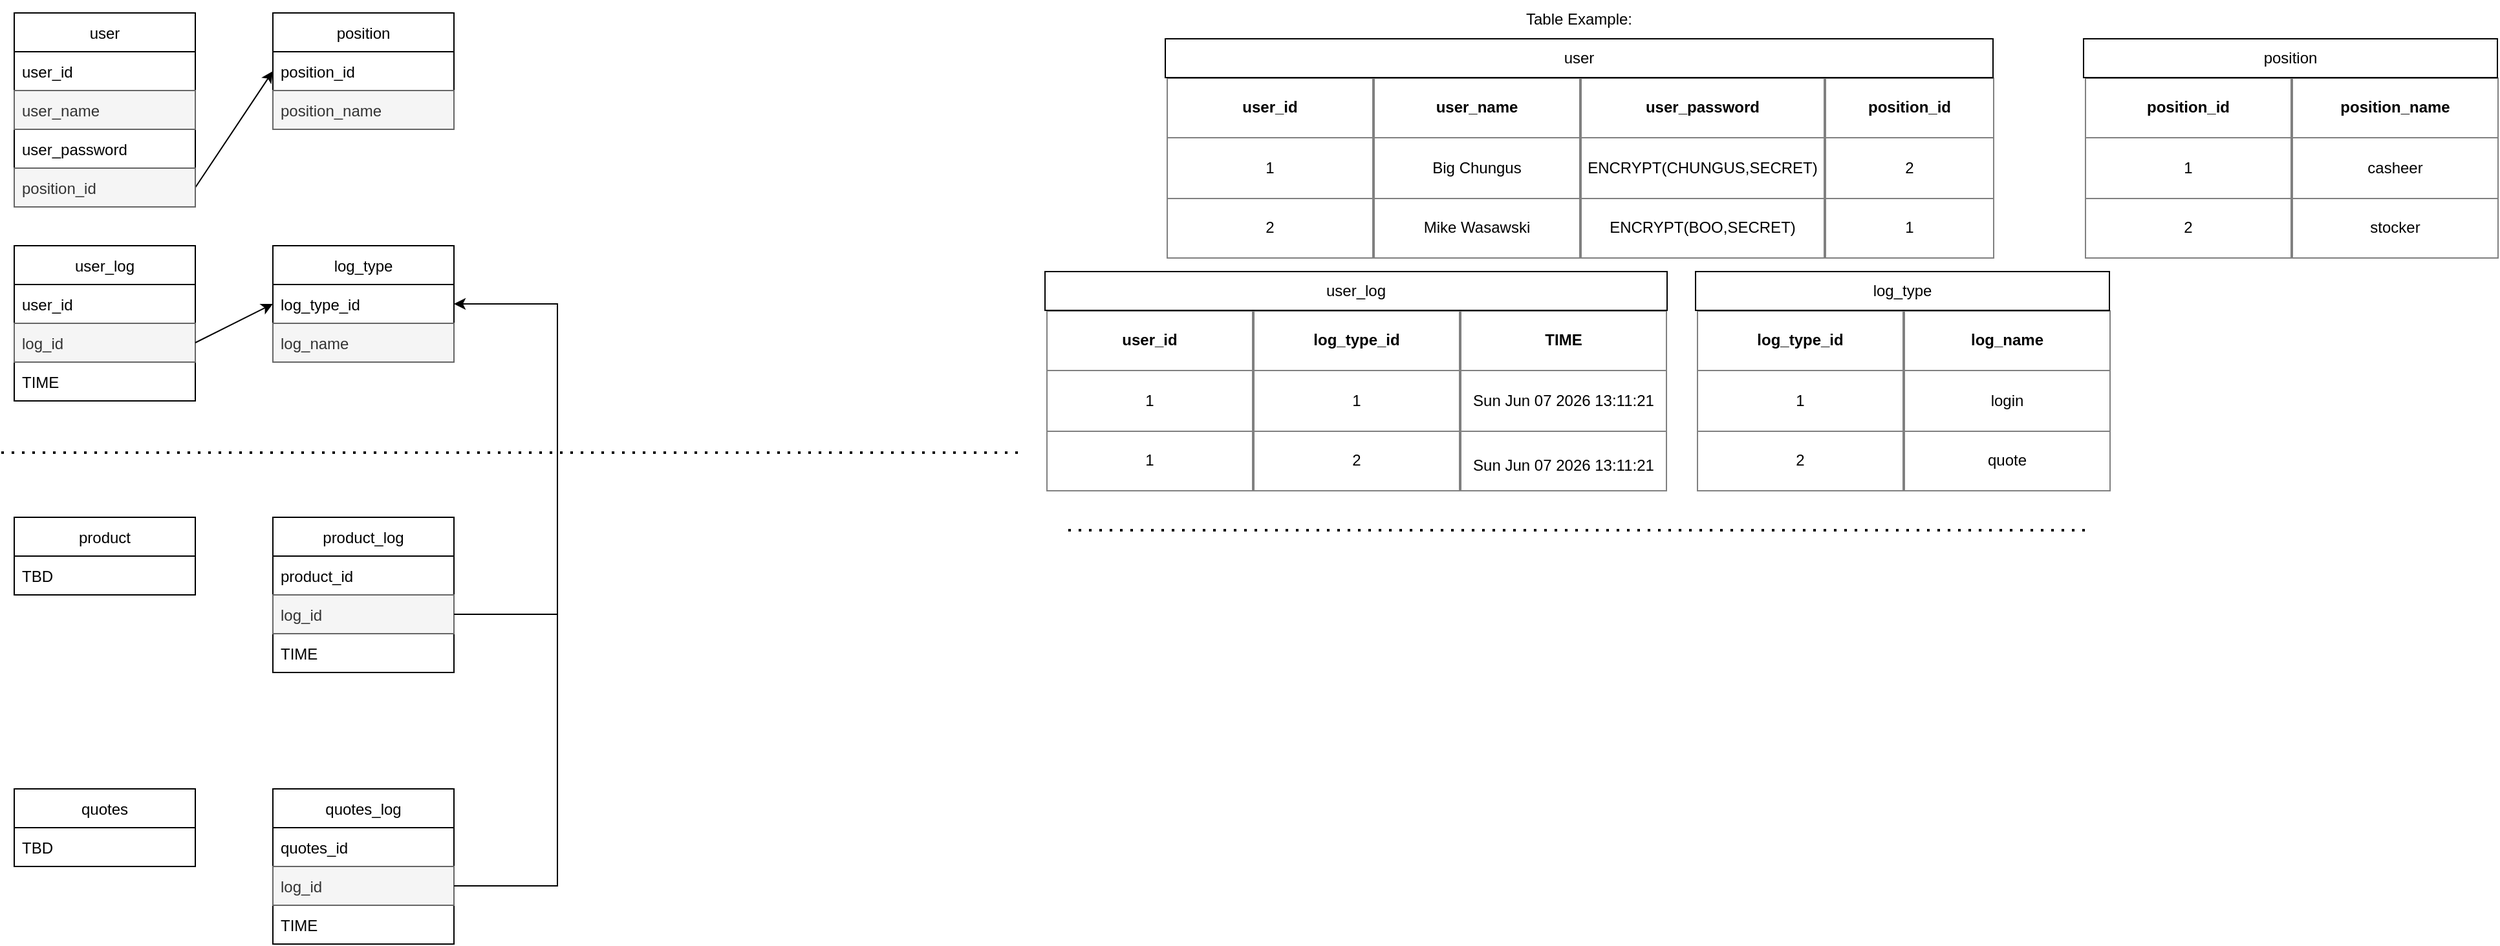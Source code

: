 <mxfile version="17.2.2" type="github">
  <diagram id="xmaVG70BLWrnKLCdJoIQ" name="Page-1">
    <mxGraphModel dx="2426" dy="934" grid="1" gridSize="10" guides="1" tooltips="1" connect="1" arrows="1" fold="1" page="1" pageScale="1" pageWidth="827" pageHeight="1169" math="0" shadow="0">
      <root>
        <mxCell id="0" />
        <mxCell id="1" parent="0" />
        <mxCell id="Pyv1nDUhi0sNAyIKiSqk-9" value="" style="endArrow=classic;html=1;rounded=0;exitX=1;exitY=0.5;exitDx=0;exitDy=0;entryX=0;entryY=0.5;entryDx=0;entryDy=0;" parent="1" source="Pyv1nDUhi0sNAyIKiSqk-36" target="Pyv1nDUhi0sNAyIKiSqk-19" edge="1">
          <mxGeometry width="50" height="50" relative="1" as="geometry">
            <mxPoint x="10" y="185.0" as="sourcePoint" />
            <mxPoint x="229.4" y="66.56" as="targetPoint" />
          </mxGeometry>
        </mxCell>
        <mxCell id="Pyv1nDUhi0sNAyIKiSqk-18" value="position" style="swimlane;fontStyle=0;childLayout=stackLayout;horizontal=1;startSize=30;horizontalStack=0;resizeParent=1;resizeParentMax=0;resizeLast=0;collapsible=1;marginBottom=0;" parent="1" vertex="1">
          <mxGeometry x="230" y="30" width="140" height="90" as="geometry" />
        </mxCell>
        <mxCell id="Pyv1nDUhi0sNAyIKiSqk-19" value="position_id" style="text;strokeColor=none;fillColor=none;align=left;verticalAlign=middle;spacingLeft=4;spacingRight=4;overflow=hidden;points=[[0,0.5],[1,0.5]];portConstraint=eastwest;rotatable=0;" parent="Pyv1nDUhi0sNAyIKiSqk-18" vertex="1">
          <mxGeometry y="30" width="140" height="30" as="geometry" />
        </mxCell>
        <mxCell id="Pyv1nDUhi0sNAyIKiSqk-20" value="position_name" style="text;strokeColor=#666666;fillColor=#f5f5f5;align=left;verticalAlign=middle;spacingLeft=4;spacingRight=4;overflow=hidden;points=[[0,0.5],[1,0.5]];portConstraint=eastwest;rotatable=0;fontColor=#333333;" parent="Pyv1nDUhi0sNAyIKiSqk-18" vertex="1">
          <mxGeometry y="60" width="140" height="30" as="geometry" />
        </mxCell>
        <mxCell id="Pyv1nDUhi0sNAyIKiSqk-22" value="user_log" style="swimlane;fontStyle=0;childLayout=stackLayout;horizontal=1;startSize=30;horizontalStack=0;resizeParent=1;resizeParentMax=0;resizeLast=0;collapsible=1;marginBottom=0;" parent="1" vertex="1">
          <mxGeometry x="30" y="210" width="140" height="120" as="geometry" />
        </mxCell>
        <mxCell id="Pyv1nDUhi0sNAyIKiSqk-23" value="user_id" style="text;strokeColor=none;fillColor=none;align=left;verticalAlign=middle;spacingLeft=4;spacingRight=4;overflow=hidden;points=[[0,0.5],[1,0.5]];portConstraint=eastwest;rotatable=0;" parent="Pyv1nDUhi0sNAyIKiSqk-22" vertex="1">
          <mxGeometry y="30" width="140" height="30" as="geometry" />
        </mxCell>
        <mxCell id="Pyv1nDUhi0sNAyIKiSqk-26" value="log_id" style="text;strokeColor=#666666;fillColor=#f5f5f5;align=left;verticalAlign=middle;spacingLeft=4;spacingRight=4;overflow=hidden;points=[[0,0.5],[1,0.5]];portConstraint=eastwest;rotatable=0;fontColor=#333333;" parent="Pyv1nDUhi0sNAyIKiSqk-22" vertex="1">
          <mxGeometry y="60" width="140" height="30" as="geometry" />
        </mxCell>
        <mxCell id="Pyv1nDUhi0sNAyIKiSqk-24" value="TIME" style="text;strokeColor=none;fillColor=none;align=left;verticalAlign=middle;spacingLeft=4;spacingRight=4;overflow=hidden;points=[[0,0.5],[1,0.5]];portConstraint=eastwest;rotatable=0;" parent="Pyv1nDUhi0sNAyIKiSqk-22" vertex="1">
          <mxGeometry y="90" width="140" height="30" as="geometry" />
        </mxCell>
        <mxCell id="Pyv1nDUhi0sNAyIKiSqk-27" value="log_type" style="swimlane;fontStyle=0;childLayout=stackLayout;horizontal=1;startSize=30;horizontalStack=0;resizeParent=1;resizeParentMax=0;resizeLast=0;collapsible=1;marginBottom=0;" parent="1" vertex="1">
          <mxGeometry x="230" y="210" width="140" height="90" as="geometry" />
        </mxCell>
        <mxCell id="Pyv1nDUhi0sNAyIKiSqk-28" value="log_type_id" style="text;strokeColor=none;fillColor=none;align=left;verticalAlign=middle;spacingLeft=4;spacingRight=4;overflow=hidden;points=[[0,0.5],[1,0.5]];portConstraint=eastwest;rotatable=0;" parent="Pyv1nDUhi0sNAyIKiSqk-27" vertex="1">
          <mxGeometry y="30" width="140" height="30" as="geometry" />
        </mxCell>
        <mxCell id="Pyv1nDUhi0sNAyIKiSqk-29" value="log_name" style="text;strokeColor=#666666;fillColor=#f5f5f5;align=left;verticalAlign=middle;spacingLeft=4;spacingRight=4;overflow=hidden;points=[[0,0.5],[1,0.5]];portConstraint=eastwest;rotatable=0;fontColor=#333333;" parent="Pyv1nDUhi0sNAyIKiSqk-27" vertex="1">
          <mxGeometry y="60" width="140" height="30" as="geometry" />
        </mxCell>
        <mxCell id="Pyv1nDUhi0sNAyIKiSqk-31" value="" style="endArrow=classic;html=1;rounded=0;entryX=0;entryY=0.5;entryDx=0;entryDy=0;exitX=1;exitY=0.5;exitDx=0;exitDy=0;" parent="1" source="Pyv1nDUhi0sNAyIKiSqk-26" target="Pyv1nDUhi0sNAyIKiSqk-28" edge="1">
          <mxGeometry width="50" height="50" relative="1" as="geometry">
            <mxPoint x="150" y="280" as="sourcePoint" />
            <mxPoint x="200" y="230" as="targetPoint" />
          </mxGeometry>
        </mxCell>
        <mxCell id="Pyv1nDUhi0sNAyIKiSqk-32" value="user" style="swimlane;fontStyle=0;childLayout=stackLayout;horizontal=1;startSize=30;horizontalStack=0;resizeParent=1;resizeParentMax=0;resizeLast=0;collapsible=1;marginBottom=0;" parent="1" vertex="1">
          <mxGeometry x="30" y="30" width="140" height="150" as="geometry" />
        </mxCell>
        <mxCell id="Pyv1nDUhi0sNAyIKiSqk-33" value="user_id" style="text;strokeColor=none;fillColor=none;align=left;verticalAlign=middle;spacingLeft=4;spacingRight=4;overflow=hidden;points=[[0,0.5],[1,0.5]];portConstraint=eastwest;rotatable=0;" parent="Pyv1nDUhi0sNAyIKiSqk-32" vertex="1">
          <mxGeometry y="30" width="140" height="30" as="geometry" />
        </mxCell>
        <mxCell id="Pyv1nDUhi0sNAyIKiSqk-34" value="user_name" style="text;strokeColor=#666666;fillColor=#f5f5f5;align=left;verticalAlign=middle;spacingLeft=4;spacingRight=4;overflow=hidden;points=[[0,0.5],[1,0.5]];portConstraint=eastwest;rotatable=0;fontColor=#333333;" parent="Pyv1nDUhi0sNAyIKiSqk-32" vertex="1">
          <mxGeometry y="60" width="140" height="30" as="geometry" />
        </mxCell>
        <mxCell id="Pyv1nDUhi0sNAyIKiSqk-35" value="user_password" style="text;strokeColor=none;fillColor=none;align=left;verticalAlign=middle;spacingLeft=4;spacingRight=4;overflow=hidden;points=[[0,0.5],[1,0.5]];portConstraint=eastwest;rotatable=0;" parent="Pyv1nDUhi0sNAyIKiSqk-32" vertex="1">
          <mxGeometry y="90" width="140" height="30" as="geometry" />
        </mxCell>
        <mxCell id="Pyv1nDUhi0sNAyIKiSqk-36" value="position_id" style="text;strokeColor=#666666;fillColor=#f5f5f5;align=left;verticalAlign=middle;spacingLeft=4;spacingRight=4;overflow=hidden;points=[[0,0.5],[1,0.5]];portConstraint=eastwest;rotatable=0;fontColor=#333333;" parent="Pyv1nDUhi0sNAyIKiSqk-32" vertex="1">
          <mxGeometry y="120" width="140" height="30" as="geometry" />
        </mxCell>
        <mxCell id="Pyv1nDUhi0sNAyIKiSqk-37" value="product" style="swimlane;fontStyle=0;childLayout=stackLayout;horizontal=1;startSize=30;horizontalStack=0;resizeParent=1;resizeParentMax=0;resizeLast=0;collapsible=1;marginBottom=0;" parent="1" vertex="1">
          <mxGeometry x="30" y="420" width="140" height="60" as="geometry" />
        </mxCell>
        <mxCell id="Pyv1nDUhi0sNAyIKiSqk-38" value="TBD" style="text;strokeColor=none;fillColor=none;align=left;verticalAlign=middle;spacingLeft=4;spacingRight=4;overflow=hidden;points=[[0,0.5],[1,0.5]];portConstraint=eastwest;rotatable=0;" parent="Pyv1nDUhi0sNAyIKiSqk-37" vertex="1">
          <mxGeometry y="30" width="140" height="30" as="geometry" />
        </mxCell>
        <mxCell id="Pyv1nDUhi0sNAyIKiSqk-41" value="" style="endArrow=none;dashed=1;html=1;dashPattern=1 3;strokeWidth=2;rounded=0;" parent="1" edge="1">
          <mxGeometry width="50" height="50" relative="1" as="geometry">
            <mxPoint x="20" y="370" as="sourcePoint" />
            <mxPoint x="810" y="370" as="targetPoint" />
          </mxGeometry>
        </mxCell>
        <mxCell id="Pyv1nDUhi0sNAyIKiSqk-42" value="product_log" style="swimlane;fontStyle=0;childLayout=stackLayout;horizontal=1;startSize=30;horizontalStack=0;resizeParent=1;resizeParentMax=0;resizeLast=0;collapsible=1;marginBottom=0;" parent="1" vertex="1">
          <mxGeometry x="230" y="420" width="140" height="120" as="geometry" />
        </mxCell>
        <mxCell id="Pyv1nDUhi0sNAyIKiSqk-45" value="product_id" style="text;strokeColor=none;fillColor=none;align=left;verticalAlign=middle;spacingLeft=4;spacingRight=4;overflow=hidden;points=[[0,0.5],[1,0.5]];portConstraint=eastwest;rotatable=0;" parent="Pyv1nDUhi0sNAyIKiSqk-42" vertex="1">
          <mxGeometry y="30" width="140" height="30" as="geometry" />
        </mxCell>
        <mxCell id="Pyv1nDUhi0sNAyIKiSqk-44" value="log_id" style="text;strokeColor=#666666;fillColor=#f5f5f5;align=left;verticalAlign=middle;spacingLeft=4;spacingRight=4;overflow=hidden;points=[[0,0.5],[1,0.5]];portConstraint=eastwest;rotatable=0;fontColor=#333333;" parent="Pyv1nDUhi0sNAyIKiSqk-42" vertex="1">
          <mxGeometry y="60" width="140" height="30" as="geometry" />
        </mxCell>
        <mxCell id="Pyv1nDUhi0sNAyIKiSqk-46" value="TIME" style="text;strokeColor=none;fillColor=none;align=left;verticalAlign=middle;spacingLeft=4;spacingRight=4;overflow=hidden;points=[[0,0.5],[1,0.5]];portConstraint=eastwest;rotatable=0;" parent="Pyv1nDUhi0sNAyIKiSqk-42" vertex="1">
          <mxGeometry y="90" width="140" height="30" as="geometry" />
        </mxCell>
        <mxCell id="Pyv1nDUhi0sNAyIKiSqk-47" value="quotes" style="swimlane;fontStyle=0;childLayout=stackLayout;horizontal=1;startSize=30;horizontalStack=0;resizeParent=1;resizeParentMax=0;resizeLast=0;collapsible=1;marginBottom=0;" parent="1" vertex="1">
          <mxGeometry x="30" y="630" width="140" height="60" as="geometry" />
        </mxCell>
        <mxCell id="Pyv1nDUhi0sNAyIKiSqk-48" value="TBD" style="text;strokeColor=none;fillColor=none;align=left;verticalAlign=middle;spacingLeft=4;spacingRight=4;overflow=hidden;points=[[0,0.5],[1,0.5]];portConstraint=eastwest;rotatable=0;" parent="Pyv1nDUhi0sNAyIKiSqk-47" vertex="1">
          <mxGeometry y="30" width="140" height="30" as="geometry" />
        </mxCell>
        <mxCell id="Pyv1nDUhi0sNAyIKiSqk-51" value="quotes_log" style="swimlane;fontStyle=0;childLayout=stackLayout;horizontal=1;startSize=30;horizontalStack=0;resizeParent=1;resizeParentMax=0;resizeLast=0;collapsible=1;marginBottom=0;" parent="1" vertex="1">
          <mxGeometry x="230" y="630" width="140" height="120" as="geometry" />
        </mxCell>
        <mxCell id="Pyv1nDUhi0sNAyIKiSqk-52" value="quotes_id" style="text;strokeColor=none;fillColor=none;align=left;verticalAlign=middle;spacingLeft=4;spacingRight=4;overflow=hidden;points=[[0,0.5],[1,0.5]];portConstraint=eastwest;rotatable=0;" parent="Pyv1nDUhi0sNAyIKiSqk-51" vertex="1">
          <mxGeometry y="30" width="140" height="30" as="geometry" />
        </mxCell>
        <mxCell id="Pyv1nDUhi0sNAyIKiSqk-53" value="log_id" style="text;strokeColor=#666666;fillColor=#f5f5f5;align=left;verticalAlign=middle;spacingLeft=4;spacingRight=4;overflow=hidden;points=[[0,0.5],[1,0.5]];portConstraint=eastwest;rotatable=0;fontColor=#333333;" parent="Pyv1nDUhi0sNAyIKiSqk-51" vertex="1">
          <mxGeometry y="60" width="140" height="30" as="geometry" />
        </mxCell>
        <mxCell id="Pyv1nDUhi0sNAyIKiSqk-54" value="TIME" style="text;strokeColor=none;fillColor=none;align=left;verticalAlign=middle;spacingLeft=4;spacingRight=4;overflow=hidden;points=[[0,0.5],[1,0.5]];portConstraint=eastwest;rotatable=0;" parent="Pyv1nDUhi0sNAyIKiSqk-51" vertex="1">
          <mxGeometry y="90" width="140" height="30" as="geometry" />
        </mxCell>
        <mxCell id="Pyv1nDUhi0sNAyIKiSqk-55" value="" style="endArrow=classic;html=1;rounded=0;exitX=1;exitY=0.5;exitDx=0;exitDy=0;entryX=1;entryY=0.5;entryDx=0;entryDy=0;" parent="1" source="Pyv1nDUhi0sNAyIKiSqk-44" target="Pyv1nDUhi0sNAyIKiSqk-28" edge="1">
          <mxGeometry width="50" height="50" relative="1" as="geometry">
            <mxPoint x="570" y="510" as="sourcePoint" />
            <mxPoint x="620" y="460" as="targetPoint" />
            <Array as="points">
              <mxPoint x="450" y="495" />
              <mxPoint x="450" y="255" />
            </Array>
          </mxGeometry>
        </mxCell>
        <mxCell id="Pyv1nDUhi0sNAyIKiSqk-56" value="" style="endArrow=none;html=1;rounded=0;exitX=1;exitY=0.5;exitDx=0;exitDy=0;" parent="1" source="Pyv1nDUhi0sNAyIKiSqk-53" edge="1">
          <mxGeometry width="50" height="50" relative="1" as="geometry">
            <mxPoint x="570" y="510" as="sourcePoint" />
            <mxPoint x="450" y="490" as="targetPoint" />
            <Array as="points">
              <mxPoint x="450" y="705" />
            </Array>
          </mxGeometry>
        </mxCell>
        <mxCell id="Pyv1nDUhi0sNAyIKiSqk-69" value="&lt;table border=&quot;1&quot; width=&quot;100%&quot; cellpadding=&quot;4&quot; style=&quot;width: 100% ; height: 100% ; border-collapse: collapse&quot;&gt;&lt;tbody&gt;&lt;tr&gt;&lt;th align=&quot;center&quot;&gt;user_id&lt;/th&gt;&lt;/tr&gt;&lt;tr&gt;&lt;td align=&quot;center&quot;&gt;1&lt;br&gt;&lt;/td&gt;&lt;/tr&gt;&lt;tr&gt;&lt;td align=&quot;center&quot;&gt;2&lt;/td&gt;&lt;/tr&gt;&lt;/tbody&gt;&lt;/table&gt;" style="text;html=1;strokeColor=none;fillColor=none;overflow=fill;rounded=0;" parent="1" vertex="1">
          <mxGeometry x="921" y="80" width="160" height="140" as="geometry" />
        </mxCell>
        <mxCell id="Pyv1nDUhi0sNAyIKiSqk-70" value="&lt;table border=&quot;1&quot; width=&quot;100%&quot; cellpadding=&quot;4&quot; style=&quot;width: 100% ; height: 100% ; border-collapse: collapse&quot;&gt;&lt;tbody&gt;&lt;tr&gt;&lt;th align=&quot;center&quot;&gt;position_id&lt;/th&gt;&lt;/tr&gt;&lt;tr&gt;&lt;td align=&quot;center&quot;&gt;2&lt;/td&gt;&lt;/tr&gt;&lt;tr&gt;&lt;td align=&quot;center&quot;&gt;1&lt;/td&gt;&lt;/tr&gt;&lt;/tbody&gt;&lt;/table&gt;" style="text;html=1;strokeColor=none;fillColor=none;overflow=fill;rounded=0;" parent="1" vertex="1">
          <mxGeometry x="1430" y="80" width="131" height="140" as="geometry" />
        </mxCell>
        <mxCell id="Pyv1nDUhi0sNAyIKiSqk-71" value="&lt;table border=&quot;1&quot; width=&quot;100%&quot; cellpadding=&quot;4&quot; style=&quot;width: 100% ; height: 100% ; border-collapse: collapse&quot;&gt;&lt;tbody&gt;&lt;tr&gt;&lt;th align=&quot;center&quot;&gt;user_password&lt;/th&gt;&lt;/tr&gt;&lt;tr&gt;&lt;td align=&quot;center&quot;&gt;ENCRYPT(CHUNGUS,SECRET)&lt;/td&gt;&lt;/tr&gt;&lt;tr&gt;&lt;td align=&quot;center&quot;&gt;ENCRYPT(BOO,SECRET)&lt;/td&gt;&lt;/tr&gt;&lt;/tbody&gt;&lt;/table&gt;" style="text;html=1;strokeColor=none;fillColor=none;overflow=fill;rounded=0;" parent="1" vertex="1">
          <mxGeometry x="1241" y="80" width="189" height="140" as="geometry" />
        </mxCell>
        <mxCell id="Pyv1nDUhi0sNAyIKiSqk-72" value="&lt;table border=&quot;1&quot; width=&quot;100%&quot; cellpadding=&quot;4&quot; style=&quot;width: 100% ; height: 100% ; border-collapse: collapse&quot;&gt;&lt;tbody&gt;&lt;tr&gt;&lt;th align=&quot;center&quot;&gt;&lt;b&gt;user_name&lt;/b&gt;&lt;/th&gt;&lt;/tr&gt;&lt;tr&gt;&lt;td align=&quot;center&quot;&gt;Big Chungus&lt;/td&gt;&lt;/tr&gt;&lt;tr&gt;&lt;td align=&quot;center&quot;&gt;Mike Wasawski&lt;/td&gt;&lt;/tr&gt;&lt;/tbody&gt;&lt;/table&gt;" style="text;html=1;strokeColor=none;fillColor=none;overflow=fill;rounded=0;" parent="1" vertex="1">
          <mxGeometry x="1081" y="80" width="160" height="140" as="geometry" />
        </mxCell>
        <mxCell id="Pyv1nDUhi0sNAyIKiSqk-73" value="Table Example:" style="text;html=1;strokeColor=none;fillColor=none;align=center;verticalAlign=middle;whiteSpace=wrap;rounded=0;" parent="1" vertex="1">
          <mxGeometry x="1180" y="20" width="120" height="30" as="geometry" />
        </mxCell>
        <mxCell id="Pyv1nDUhi0sNAyIKiSqk-74" value="user" style="rounded=0;whiteSpace=wrap;html=1;fillColor=default;gradientColor=none;" parent="1" vertex="1">
          <mxGeometry x="920" y="50" width="640" height="30" as="geometry" />
        </mxCell>
        <mxCell id="Pyv1nDUhi0sNAyIKiSqk-75" value="&lt;table border=&quot;1&quot; width=&quot;100%&quot; cellpadding=&quot;4&quot; style=&quot;width: 100% ; height: 100% ; border-collapse: collapse&quot;&gt;&lt;tbody&gt;&lt;tr&gt;&lt;th align=&quot;center&quot;&gt;user_id&lt;/th&gt;&lt;/tr&gt;&lt;tr&gt;&lt;td align=&quot;center&quot;&gt;1&lt;br&gt;&lt;/td&gt;&lt;/tr&gt;&lt;tr&gt;&lt;td align=&quot;center&quot;&gt;1&lt;/td&gt;&lt;/tr&gt;&lt;/tbody&gt;&lt;/table&gt;" style="text;html=1;strokeColor=none;fillColor=none;overflow=fill;rounded=0;" parent="1" vertex="1">
          <mxGeometry x="828" y="260" width="160" height="140" as="geometry" />
        </mxCell>
        <mxCell id="Pyv1nDUhi0sNAyIKiSqk-77" value="&lt;table border=&quot;1&quot; width=&quot;100%&quot; cellpadding=&quot;4&quot; style=&quot;width: 100% ; height: 100% ; border-collapse: collapse&quot;&gt;&lt;tbody&gt;&lt;tr&gt;&lt;th align=&quot;center&quot;&gt;TIME&lt;/th&gt;&lt;/tr&gt;&lt;tr&gt;&lt;td align=&quot;center&quot;&gt;&lt;span&gt;&lt;br&gt;&lt;/span&gt;&lt;/td&gt;&lt;/tr&gt;&lt;tr&gt;&lt;td align=&quot;center&quot;&gt;&lt;br&gt;&lt;/td&gt;&lt;/tr&gt;&lt;/tbody&gt;&lt;/table&gt;" style="text;html=1;strokeColor=none;fillColor=none;overflow=fill;rounded=0;" parent="1" vertex="1">
          <mxGeometry x="1148" y="260" width="160" height="140" as="geometry" />
        </mxCell>
        <mxCell id="Pyv1nDUhi0sNAyIKiSqk-78" value="&lt;table border=&quot;1&quot; width=&quot;100%&quot; cellpadding=&quot;4&quot; style=&quot;width: 100% ; height: 100% ; border-collapse: collapse&quot;&gt;&lt;tbody&gt;&lt;tr&gt;&lt;th align=&quot;center&quot;&gt;&lt;b&gt;log_type_id&lt;/b&gt;&lt;/th&gt;&lt;/tr&gt;&lt;tr&gt;&lt;td align=&quot;center&quot;&gt;1&lt;/td&gt;&lt;/tr&gt;&lt;tr&gt;&lt;td align=&quot;center&quot;&gt;2&lt;/td&gt;&lt;/tr&gt;&lt;/tbody&gt;&lt;/table&gt;" style="text;html=1;strokeColor=none;fillColor=none;overflow=fill;rounded=0;" parent="1" vertex="1">
          <mxGeometry x="988" y="260" width="160" height="140" as="geometry" />
        </mxCell>
        <mxCell id="Pyv1nDUhi0sNAyIKiSqk-79" value="user_log" style="rounded=0;whiteSpace=wrap;html=1;fillColor=default;gradientColor=none;" parent="1" vertex="1">
          <mxGeometry x="827" y="230" width="481" height="30" as="geometry" />
        </mxCell>
        <UserObject label="%date{ddd mmm dd yyyy HH:MM:ss}%" placeholders="1" id="Pyv1nDUhi0sNAyIKiSqk-81">
          <mxCell style="text;html=1;strokeColor=none;fillColor=none;align=center;verticalAlign=middle;whiteSpace=wrap;overflow=hidden;rounded=0;" parent="1" vertex="1">
            <mxGeometry x="1148" y="320" width="160" height="20" as="geometry" />
          </mxCell>
        </UserObject>
        <UserObject label="%date{ddd mmm dd yyyy HH:MM:ss}%" placeholders="1" id="Pyv1nDUhi0sNAyIKiSqk-82">
          <mxCell style="text;html=1;strokeColor=none;fillColor=none;align=center;verticalAlign=middle;whiteSpace=wrap;overflow=hidden;rounded=0;" parent="1" vertex="1">
            <mxGeometry x="1148" y="370" width="160" height="20" as="geometry" />
          </mxCell>
        </UserObject>
        <mxCell id="Pyv1nDUhi0sNAyIKiSqk-83" value="&lt;table border=&quot;1&quot; width=&quot;100%&quot; cellpadding=&quot;4&quot; style=&quot;width: 100% ; height: 100% ; border-collapse: collapse&quot;&gt;&lt;tbody&gt;&lt;tr&gt;&lt;th align=&quot;center&quot;&gt;log_type_id&lt;/th&gt;&lt;/tr&gt;&lt;tr&gt;&lt;td align=&quot;center&quot;&gt;1&lt;br&gt;&lt;/td&gt;&lt;/tr&gt;&lt;tr&gt;&lt;td align=&quot;center&quot;&gt;2&lt;/td&gt;&lt;/tr&gt;&lt;/tbody&gt;&lt;/table&gt;" style="text;html=1;strokeColor=none;fillColor=none;overflow=fill;rounded=0;" parent="1" vertex="1">
          <mxGeometry x="1331" y="260" width="160" height="140" as="geometry" />
        </mxCell>
        <mxCell id="Pyv1nDUhi0sNAyIKiSqk-85" value="&lt;table border=&quot;1&quot; width=&quot;100%&quot; cellpadding=&quot;4&quot; style=&quot;width: 100% ; height: 100% ; border-collapse: collapse&quot;&gt;&lt;tbody&gt;&lt;tr&gt;&lt;th align=&quot;center&quot;&gt;&lt;b&gt;log_name&lt;/b&gt;&lt;/th&gt;&lt;/tr&gt;&lt;tr&gt;&lt;td align=&quot;center&quot;&gt;login&lt;/td&gt;&lt;/tr&gt;&lt;tr&gt;&lt;td align=&quot;center&quot;&gt;quote&lt;/td&gt;&lt;/tr&gt;&lt;/tbody&gt;&lt;/table&gt;" style="text;html=1;strokeColor=none;fillColor=none;overflow=fill;rounded=0;" parent="1" vertex="1">
          <mxGeometry x="1491" y="260" width="160" height="140" as="geometry" />
        </mxCell>
        <mxCell id="Pyv1nDUhi0sNAyIKiSqk-86" value="log_type" style="rounded=0;whiteSpace=wrap;html=1;fillColor=default;gradientColor=none;" parent="1" vertex="1">
          <mxGeometry x="1330" y="230" width="320" height="30" as="geometry" />
        </mxCell>
        <mxCell id="Pyv1nDUhi0sNAyIKiSqk-89" value="" style="endArrow=none;dashed=1;html=1;dashPattern=1 3;strokeWidth=2;rounded=0;" parent="1" edge="1">
          <mxGeometry width="50" height="50" relative="1" as="geometry">
            <mxPoint x="845" y="430" as="sourcePoint" />
            <mxPoint x="1635" y="430" as="targetPoint" />
          </mxGeometry>
        </mxCell>
        <mxCell id="Pyv1nDUhi0sNAyIKiSqk-90" value="&lt;table border=&quot;1&quot; width=&quot;100%&quot; cellpadding=&quot;4&quot; style=&quot;width: 100% ; height: 100% ; border-collapse: collapse&quot;&gt;&lt;tbody&gt;&lt;tr&gt;&lt;th align=&quot;center&quot;&gt;position_id&lt;/th&gt;&lt;/tr&gt;&lt;tr&gt;&lt;td align=&quot;center&quot;&gt;1&lt;br&gt;&lt;/td&gt;&lt;/tr&gt;&lt;tr&gt;&lt;td align=&quot;center&quot;&gt;2&lt;/td&gt;&lt;/tr&gt;&lt;/tbody&gt;&lt;/table&gt;" style="text;html=1;strokeColor=none;fillColor=none;overflow=fill;rounded=0;" parent="1" vertex="1">
          <mxGeometry x="1631" y="80" width="160" height="140" as="geometry" />
        </mxCell>
        <mxCell id="Pyv1nDUhi0sNAyIKiSqk-91" value="&lt;table border=&quot;1&quot; width=&quot;100%&quot; cellpadding=&quot;4&quot; style=&quot;width: 100% ; height: 100% ; border-collapse: collapse&quot;&gt;&lt;tbody&gt;&lt;tr&gt;&lt;th align=&quot;center&quot;&gt;&lt;b&gt;position_name&lt;/b&gt;&lt;/th&gt;&lt;/tr&gt;&lt;tr&gt;&lt;td align=&quot;center&quot;&gt;casheer&lt;/td&gt;&lt;/tr&gt;&lt;tr&gt;&lt;td align=&quot;center&quot;&gt;stocker&lt;/td&gt;&lt;/tr&gt;&lt;/tbody&gt;&lt;/table&gt;" style="text;html=1;strokeColor=none;fillColor=none;overflow=fill;rounded=0;" parent="1" vertex="1">
          <mxGeometry x="1791" y="80" width="160" height="140" as="geometry" />
        </mxCell>
        <mxCell id="Pyv1nDUhi0sNAyIKiSqk-92" value="position" style="rounded=0;whiteSpace=wrap;html=1;fillColor=default;gradientColor=none;" parent="1" vertex="1">
          <mxGeometry x="1630" y="50" width="320" height="30" as="geometry" />
        </mxCell>
      </root>
    </mxGraphModel>
  </diagram>
</mxfile>
